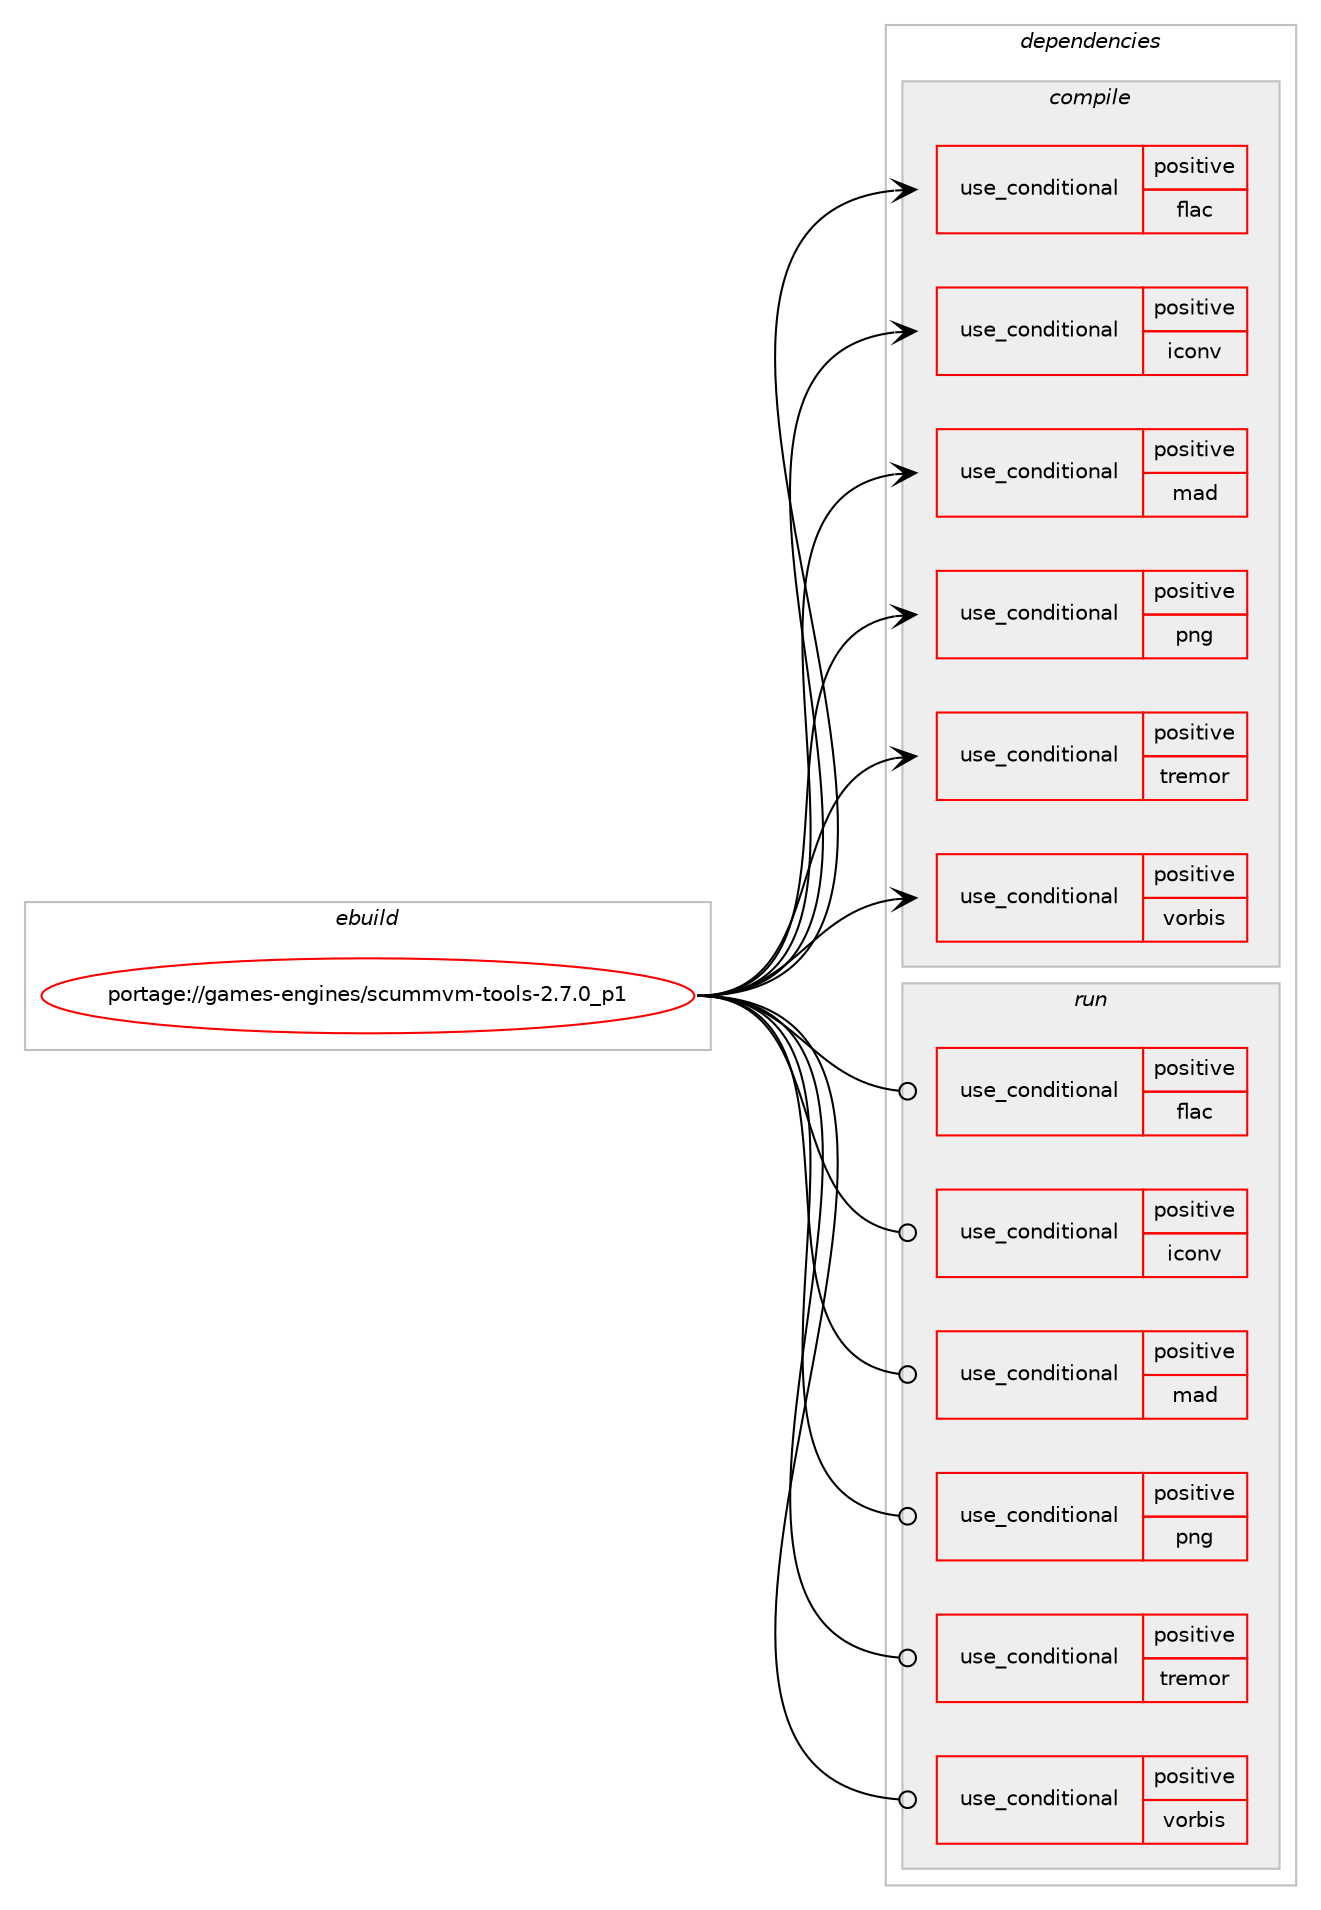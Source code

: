 digraph prolog {

# *************
# Graph options
# *************

newrank=true;
concentrate=true;
compound=true;
graph [rankdir=LR,fontname=Helvetica,fontsize=10,ranksep=1.5];#, ranksep=2.5, nodesep=0.2];
edge  [arrowhead=vee];
node  [fontname=Helvetica,fontsize=10];

# **********
# The ebuild
# **********

subgraph cluster_leftcol {
color=gray;
rank=same;
label=<<i>ebuild</i>>;
id [label="portage://games-engines/scummvm-tools-2.7.0_p1", color=red, width=4, href="../games-engines/scummvm-tools-2.7.0_p1.svg"];
}

# ****************
# The dependencies
# ****************

subgraph cluster_midcol {
color=gray;
label=<<i>dependencies</i>>;
subgraph cluster_compile {
fillcolor="#eeeeee";
style=filled;
label=<<i>compile</i>>;
subgraph cond62377 {
dependency115428 [label=<<TABLE BORDER="0" CELLBORDER="1" CELLSPACING="0" CELLPADDING="4"><TR><TD ROWSPAN="3" CELLPADDING="10">use_conditional</TD></TR><TR><TD>positive</TD></TR><TR><TD>flac</TD></TR></TABLE>>, shape=none, color=red];
# *** BEGIN UNKNOWN DEPENDENCY TYPE (TODO) ***
# dependency115428 -> package_dependency(portage://games-engines/scummvm-tools-2.7.0_p1,install,no,media-libs,flac,none,[,,],any_same_slot,[])
# *** END UNKNOWN DEPENDENCY TYPE (TODO) ***

}
id:e -> dependency115428:w [weight=20,style="solid",arrowhead="vee"];
subgraph cond62378 {
dependency115429 [label=<<TABLE BORDER="0" CELLBORDER="1" CELLSPACING="0" CELLPADDING="4"><TR><TD ROWSPAN="3" CELLPADDING="10">use_conditional</TD></TR><TR><TD>positive</TD></TR><TR><TD>iconv</TD></TR></TABLE>>, shape=none, color=red];
# *** BEGIN UNKNOWN DEPENDENCY TYPE (TODO) ***
# dependency115429 -> package_dependency(portage://games-engines/scummvm-tools-2.7.0_p1,install,no,virtual,libiconv,none,[,,],[],[])
# *** END UNKNOWN DEPENDENCY TYPE (TODO) ***

# *** BEGIN UNKNOWN DEPENDENCY TYPE (TODO) ***
# dependency115429 -> package_dependency(portage://games-engines/scummvm-tools-2.7.0_p1,install,no,media-libs,freetype,none,[,,],[slot(2)],[])
# *** END UNKNOWN DEPENDENCY TYPE (TODO) ***

}
id:e -> dependency115429:w [weight=20,style="solid",arrowhead="vee"];
subgraph cond62379 {
dependency115430 [label=<<TABLE BORDER="0" CELLBORDER="1" CELLSPACING="0" CELLPADDING="4"><TR><TD ROWSPAN="3" CELLPADDING="10">use_conditional</TD></TR><TR><TD>positive</TD></TR><TR><TD>mad</TD></TR></TABLE>>, shape=none, color=red];
# *** BEGIN UNKNOWN DEPENDENCY TYPE (TODO) ***
# dependency115430 -> package_dependency(portage://games-engines/scummvm-tools-2.7.0_p1,install,no,media-libs,libmad,none,[,,],[],[])
# *** END UNKNOWN DEPENDENCY TYPE (TODO) ***

}
id:e -> dependency115430:w [weight=20,style="solid",arrowhead="vee"];
subgraph cond62380 {
dependency115431 [label=<<TABLE BORDER="0" CELLBORDER="1" CELLSPACING="0" CELLPADDING="4"><TR><TD ROWSPAN="3" CELLPADDING="10">use_conditional</TD></TR><TR><TD>positive</TD></TR><TR><TD>png</TD></TR></TABLE>>, shape=none, color=red];
# *** BEGIN UNKNOWN DEPENDENCY TYPE (TODO) ***
# dependency115431 -> package_dependency(portage://games-engines/scummvm-tools-2.7.0_p1,install,no,media-libs,libpng,none,[,,],any_same_slot,[])
# *** END UNKNOWN DEPENDENCY TYPE (TODO) ***

}
id:e -> dependency115431:w [weight=20,style="solid",arrowhead="vee"];
subgraph cond62381 {
dependency115432 [label=<<TABLE BORDER="0" CELLBORDER="1" CELLSPACING="0" CELLPADDING="4"><TR><TD ROWSPAN="3" CELLPADDING="10">use_conditional</TD></TR><TR><TD>positive</TD></TR><TR><TD>tremor</TD></TR></TABLE>>, shape=none, color=red];
# *** BEGIN UNKNOWN DEPENDENCY TYPE (TODO) ***
# dependency115432 -> package_dependency(portage://games-engines/scummvm-tools-2.7.0_p1,install,no,media-libs,tremor,none,[,,],[],[])
# *** END UNKNOWN DEPENDENCY TYPE (TODO) ***

}
id:e -> dependency115432:w [weight=20,style="solid",arrowhead="vee"];
subgraph cond62382 {
dependency115433 [label=<<TABLE BORDER="0" CELLBORDER="1" CELLSPACING="0" CELLPADDING="4"><TR><TD ROWSPAN="3" CELLPADDING="10">use_conditional</TD></TR><TR><TD>positive</TD></TR><TR><TD>vorbis</TD></TR></TABLE>>, shape=none, color=red];
# *** BEGIN UNKNOWN DEPENDENCY TYPE (TODO) ***
# dependency115433 -> package_dependency(portage://games-engines/scummvm-tools-2.7.0_p1,install,no,media-libs,libvorbis,none,[,,],[],[])
# *** END UNKNOWN DEPENDENCY TYPE (TODO) ***

}
id:e -> dependency115433:w [weight=20,style="solid",arrowhead="vee"];
# *** BEGIN UNKNOWN DEPENDENCY TYPE (TODO) ***
# id -> package_dependency(portage://games-engines/scummvm-tools-2.7.0_p1,install,no,dev-libs,boost,none,[,,],any_same_slot,[])
# *** END UNKNOWN DEPENDENCY TYPE (TODO) ***

# *** BEGIN UNKNOWN DEPENDENCY TYPE (TODO) ***
# id -> package_dependency(portage://games-engines/scummvm-tools-2.7.0_p1,install,no,sys-libs,zlib,none,[,,],[],[])
# *** END UNKNOWN DEPENDENCY TYPE (TODO) ***

# *** BEGIN UNKNOWN DEPENDENCY TYPE (TODO) ***
# id -> package_dependency(portage://games-engines/scummvm-tools-2.7.0_p1,install,no,x11-libs,wxGTK,none,[,,],[slot(3.2-gtk3)],[])
# *** END UNKNOWN DEPENDENCY TYPE (TODO) ***

}
subgraph cluster_compileandrun {
fillcolor="#eeeeee";
style=filled;
label=<<i>compile and run</i>>;
}
subgraph cluster_run {
fillcolor="#eeeeee";
style=filled;
label=<<i>run</i>>;
subgraph cond62383 {
dependency115434 [label=<<TABLE BORDER="0" CELLBORDER="1" CELLSPACING="0" CELLPADDING="4"><TR><TD ROWSPAN="3" CELLPADDING="10">use_conditional</TD></TR><TR><TD>positive</TD></TR><TR><TD>flac</TD></TR></TABLE>>, shape=none, color=red];
# *** BEGIN UNKNOWN DEPENDENCY TYPE (TODO) ***
# dependency115434 -> package_dependency(portage://games-engines/scummvm-tools-2.7.0_p1,run,no,media-libs,flac,none,[,,],any_same_slot,[])
# *** END UNKNOWN DEPENDENCY TYPE (TODO) ***

}
id:e -> dependency115434:w [weight=20,style="solid",arrowhead="odot"];
subgraph cond62384 {
dependency115435 [label=<<TABLE BORDER="0" CELLBORDER="1" CELLSPACING="0" CELLPADDING="4"><TR><TD ROWSPAN="3" CELLPADDING="10">use_conditional</TD></TR><TR><TD>positive</TD></TR><TR><TD>iconv</TD></TR></TABLE>>, shape=none, color=red];
# *** BEGIN UNKNOWN DEPENDENCY TYPE (TODO) ***
# dependency115435 -> package_dependency(portage://games-engines/scummvm-tools-2.7.0_p1,run,no,virtual,libiconv,none,[,,],[],[])
# *** END UNKNOWN DEPENDENCY TYPE (TODO) ***

# *** BEGIN UNKNOWN DEPENDENCY TYPE (TODO) ***
# dependency115435 -> package_dependency(portage://games-engines/scummvm-tools-2.7.0_p1,run,no,media-libs,freetype,none,[,,],[slot(2)],[])
# *** END UNKNOWN DEPENDENCY TYPE (TODO) ***

}
id:e -> dependency115435:w [weight=20,style="solid",arrowhead="odot"];
subgraph cond62385 {
dependency115436 [label=<<TABLE BORDER="0" CELLBORDER="1" CELLSPACING="0" CELLPADDING="4"><TR><TD ROWSPAN="3" CELLPADDING="10">use_conditional</TD></TR><TR><TD>positive</TD></TR><TR><TD>mad</TD></TR></TABLE>>, shape=none, color=red];
# *** BEGIN UNKNOWN DEPENDENCY TYPE (TODO) ***
# dependency115436 -> package_dependency(portage://games-engines/scummvm-tools-2.7.0_p1,run,no,media-libs,libmad,none,[,,],[],[])
# *** END UNKNOWN DEPENDENCY TYPE (TODO) ***

}
id:e -> dependency115436:w [weight=20,style="solid",arrowhead="odot"];
subgraph cond62386 {
dependency115437 [label=<<TABLE BORDER="0" CELLBORDER="1" CELLSPACING="0" CELLPADDING="4"><TR><TD ROWSPAN="3" CELLPADDING="10">use_conditional</TD></TR><TR><TD>positive</TD></TR><TR><TD>png</TD></TR></TABLE>>, shape=none, color=red];
# *** BEGIN UNKNOWN DEPENDENCY TYPE (TODO) ***
# dependency115437 -> package_dependency(portage://games-engines/scummvm-tools-2.7.0_p1,run,no,media-libs,libpng,none,[,,],any_same_slot,[])
# *** END UNKNOWN DEPENDENCY TYPE (TODO) ***

}
id:e -> dependency115437:w [weight=20,style="solid",arrowhead="odot"];
subgraph cond62387 {
dependency115438 [label=<<TABLE BORDER="0" CELLBORDER="1" CELLSPACING="0" CELLPADDING="4"><TR><TD ROWSPAN="3" CELLPADDING="10">use_conditional</TD></TR><TR><TD>positive</TD></TR><TR><TD>tremor</TD></TR></TABLE>>, shape=none, color=red];
# *** BEGIN UNKNOWN DEPENDENCY TYPE (TODO) ***
# dependency115438 -> package_dependency(portage://games-engines/scummvm-tools-2.7.0_p1,run,no,media-libs,tremor,none,[,,],[],[])
# *** END UNKNOWN DEPENDENCY TYPE (TODO) ***

}
id:e -> dependency115438:w [weight=20,style="solid",arrowhead="odot"];
subgraph cond62388 {
dependency115439 [label=<<TABLE BORDER="0" CELLBORDER="1" CELLSPACING="0" CELLPADDING="4"><TR><TD ROWSPAN="3" CELLPADDING="10">use_conditional</TD></TR><TR><TD>positive</TD></TR><TR><TD>vorbis</TD></TR></TABLE>>, shape=none, color=red];
# *** BEGIN UNKNOWN DEPENDENCY TYPE (TODO) ***
# dependency115439 -> package_dependency(portage://games-engines/scummvm-tools-2.7.0_p1,run,no,media-libs,libvorbis,none,[,,],[],[])
# *** END UNKNOWN DEPENDENCY TYPE (TODO) ***

}
id:e -> dependency115439:w [weight=20,style="solid",arrowhead="odot"];
# *** BEGIN UNKNOWN DEPENDENCY TYPE (TODO) ***
# id -> package_dependency(portage://games-engines/scummvm-tools-2.7.0_p1,run,no,dev-libs,boost,none,[,,],any_same_slot,[])
# *** END UNKNOWN DEPENDENCY TYPE (TODO) ***

# *** BEGIN UNKNOWN DEPENDENCY TYPE (TODO) ***
# id -> package_dependency(portage://games-engines/scummvm-tools-2.7.0_p1,run,no,sys-libs,zlib,none,[,,],[],[])
# *** END UNKNOWN DEPENDENCY TYPE (TODO) ***

# *** BEGIN UNKNOWN DEPENDENCY TYPE (TODO) ***
# id -> package_dependency(portage://games-engines/scummvm-tools-2.7.0_p1,run,no,x11-libs,wxGTK,none,[,,],[slot(3.2-gtk3)],[])
# *** END UNKNOWN DEPENDENCY TYPE (TODO) ***

}
}

# **************
# The candidates
# **************

subgraph cluster_choices {
rank=same;
color=gray;
label=<<i>candidates</i>>;

}

}

